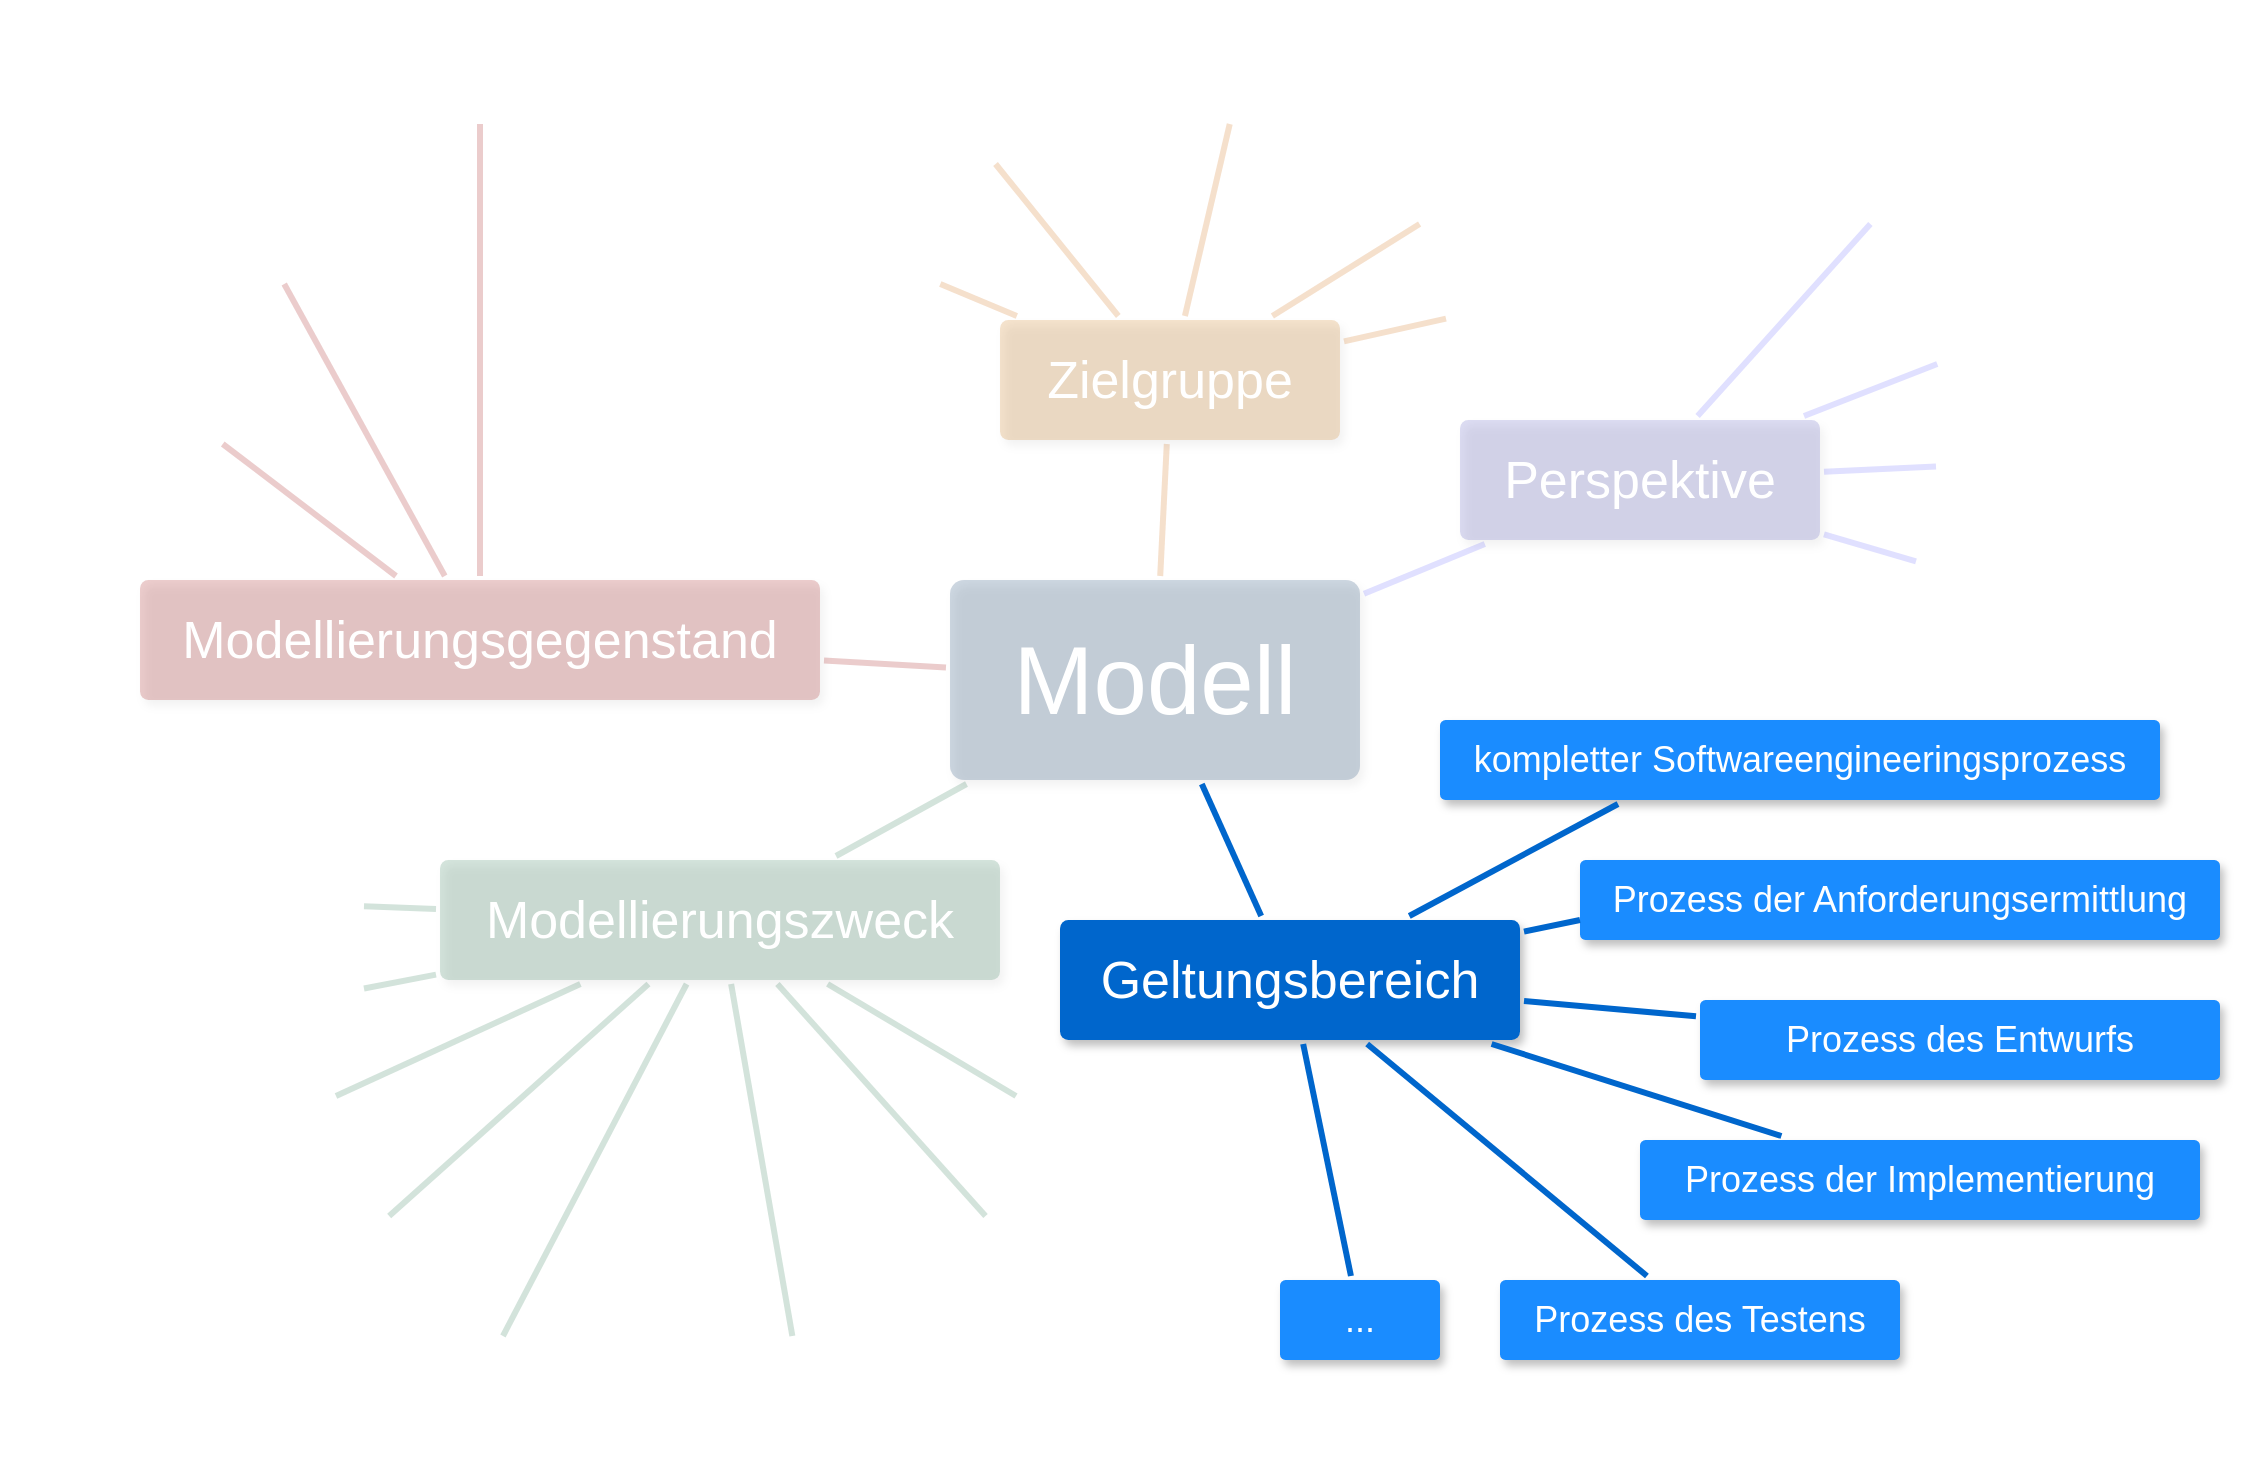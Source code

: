 <mxfile version="22.0.3" type="device">
  <diagram id="6a731a19-8d31-9384-78a2-239565b7b9f0" name="Page-1">
    <mxGraphModel dx="1615" dy="871" grid="1" gridSize="10" guides="1" tooltips="1" connect="1" arrows="1" fold="1" page="1" pageScale="1" pageWidth="1169" pageHeight="827" background="none" math="0" shadow="0">
      <root>
        <mxCell id="0" />
        <mxCell id="1" parent="0" />
        <mxCell id="1765" value="&lt;div style=&quot;font-size: 18px;&quot;&gt;Management&lt;/div&gt;" style="rounded=1;whiteSpace=wrap;html=1;shadow=1;labelBackgroundColor=none;strokeColor=none;strokeWidth=3;fillColor=#F08705;fontFamily=Helvetica;fontSize=18;fontColor=#FFFFFF;align=center;spacing=5;arcSize=7;perimeterSpacing=2;" parent="1" vertex="1">
          <mxGeometry x="555" y="40" width="130" height="40" as="geometry" />
        </mxCell>
        <mxCell id="1767" value="Entwickler" style="rounded=1;whiteSpace=wrap;html=1;shadow=1;labelBackgroundColor=none;strokeColor=none;strokeWidth=3;fillColor=#F08705;fontFamily=Helvetica;fontSize=18;fontColor=#FFFFFF;align=center;spacing=5;arcSize=7;perimeterSpacing=2;" parent="1" vertex="1">
          <mxGeometry x="425" y="60" width="110" height="40" as="geometry" />
        </mxCell>
        <mxCell id="1769" value="Kunden" style="rounded=1;whiteSpace=wrap;html=1;shadow=1;labelBackgroundColor=none;strokeColor=none;strokeWidth=3;fillColor=#F08705;fontFamily=Helvetica;fontSize=18;fontColor=#FFFFFF;align=center;spacing=5;arcSize=7;perimeterSpacing=2;" parent="1" vertex="1">
          <mxGeometry x="365" y="120" width="105" height="40" as="geometry" />
        </mxCell>
        <mxCell id="mnCScJUHg9c3yrpS6Z5W-1780" value="Tester" style="rounded=1;whiteSpace=wrap;html=1;shadow=1;labelBackgroundColor=none;strokeColor=none;strokeWidth=3;fillColor=#F08705;fontFamily=Helvetica;fontSize=18;fontColor=#FFFFFF;align=center;spacing=5;arcSize=7;perimeterSpacing=2;" parent="1" vertex="1">
          <mxGeometry x="695" y="90" width="100" height="40" as="geometry" />
        </mxCell>
        <mxCell id="mnCScJUHg9c3yrpS6Z5W-1781" value="&lt;div style=&quot;font-size: 18px;&quot;&gt;...&lt;/div&gt;" style="rounded=1;whiteSpace=wrap;html=1;shadow=1;labelBackgroundColor=none;strokeColor=none;strokeWidth=3;fillColor=#F08705;fontFamily=Helvetica;fontSize=18;fontColor=#FFFFFF;align=center;spacing=5;arcSize=7;perimeterSpacing=2;" parent="1" vertex="1">
          <mxGeometry x="725" y="150" width="80" height="40" as="geometry" />
        </mxCell>
        <mxCell id="mnCScJUHg9c3yrpS6Z5W-1803" value="Struktur" style="rounded=1;whiteSpace=wrap;html=1;shadow=1;labelBackgroundColor=none;strokeColor=none;strokeWidth=3;fillColor=#9090d5;fontFamily=Helvetica;fontSize=18;fontColor=#FFFFFF;align=center;spacing=5;arcSize=7;perimeterSpacing=2;" parent="1" vertex="1">
          <mxGeometry x="890" y="90" width="130" height="40" as="geometry" />
        </mxCell>
        <mxCell id="mnCScJUHg9c3yrpS6Z5W-1804" value="Verhalten" style="rounded=1;whiteSpace=wrap;html=1;shadow=1;labelBackgroundColor=none;strokeColor=none;strokeWidth=3;fillColor=#9090d5;fontFamily=Helvetica;fontSize=18;fontColor=#FFFFFF;align=center;spacing=5;arcSize=7;perimeterSpacing=2;" parent="1" vertex="1">
          <mxGeometry x="960" y="160" width="130" height="40" as="geometry" />
        </mxCell>
        <mxCell id="mnCScJUHg9c3yrpS6Z5W-1805" value="Interaktionen" style="rounded=1;whiteSpace=wrap;html=1;shadow=1;labelBackgroundColor=none;strokeColor=none;strokeWidth=3;fillColor=#9090d5;fontFamily=Helvetica;fontSize=18;fontColor=#FFFFFF;align=center;spacing=5;arcSize=7;perimeterSpacing=2;" parent="1" vertex="1">
          <mxGeometry x="970" y="230" width="140" height="40" as="geometry" />
        </mxCell>
        <mxCell id="mnCScJUHg9c3yrpS6Z5W-1806" value="&lt;div style=&quot;font-size: 18px;&quot;&gt;Kontext&lt;/div&gt;" style="rounded=1;whiteSpace=wrap;html=1;shadow=1;labelBackgroundColor=none;strokeColor=none;strokeWidth=3;fillColor=#9090d5;fontFamily=Helvetica;fontSize=18;fontColor=#FFFFFF;align=center;spacing=5;arcSize=7;perimeterSpacing=2;" parent="1" vertex="1">
          <mxGeometry x="960" y="300.5" width="130" height="40" as="geometry" />
        </mxCell>
        <mxCell id="mnCScJUHg9c3yrpS6Z5W-1827" value="..." style="rounded=1;whiteSpace=wrap;html=1;shadow=1;labelBackgroundColor=none;strokeColor=none;strokeWidth=3;fillColor=#39ac73;fontFamily=Helvetica;fontSize=18;fontColor=#FFFFFF;align=center;spacing=5;arcSize=7;perimeterSpacing=2;gradientColor=none;" parent="1" vertex="1">
          <mxGeometry x="505" y="570" width="80" height="40" as="geometry" />
        </mxCell>
        <mxCell id="mnCScJUHg9c3yrpS6Z5W-1842" value="Dokumentation" style="rounded=1;whiteSpace=wrap;html=1;shadow=1;labelBackgroundColor=none;strokeColor=none;strokeWidth=3;fillColor=#39ac73;fontFamily=Helvetica;fontSize=18;fontColor=#FFFFFF;align=center;spacing=5;arcSize=7;perimeterSpacing=2;horizontal=1;gradientColor=none;" parent="1" vertex="1">
          <mxGeometry x="20" y="450" width="160" height="40" as="geometry" />
        </mxCell>
        <mxCell id="mnCScJUHg9c3yrpS6Z5W-1843" value="Spezifikation" style="rounded=1;whiteSpace=wrap;html=1;shadow=1;labelBackgroundColor=none;strokeColor=none;strokeWidth=3;fillColor=#39ac73;fontFamily=Helvetica;fontSize=18;fontColor=#FFFFFF;align=center;spacing=5;arcSize=7;perimeterSpacing=2;gradientColor=none;" parent="1" vertex="1">
          <mxGeometry x="20" y="510" width="160" height="40" as="geometry" />
        </mxCell>
        <mxCell id="mnCScJUHg9c3yrpS6Z5W-1844" value="Diskussion" style="rounded=1;whiteSpace=wrap;html=1;shadow=1;labelBackgroundColor=none;strokeColor=none;strokeWidth=3;fillColor=#39ac73;fontFamily=Helvetica;fontSize=18;fontColor=#FFFFFF;align=center;spacing=5;arcSize=7;perimeterSpacing=2;gradientColor=none;" parent="1" vertex="1">
          <mxGeometry x="40" y="570" width="160" height="40" as="geometry" />
        </mxCell>
        <mxCell id="mnCScJUHg9c3yrpS6Z5W-1845" value="Simulation" style="rounded=1;whiteSpace=wrap;html=1;shadow=1;labelBackgroundColor=none;strokeColor=none;strokeWidth=3;fillColor=#39ac73;fontFamily=Helvetica;fontSize=18;fontColor=#FFFFFF;align=center;spacing=5;arcSize=7;perimeterSpacing=2;gradientColor=none;" parent="1" vertex="1">
          <mxGeometry x="90" y="630" width="160" height="40" as="geometry" />
        </mxCell>
        <mxCell id="mnCScJUHg9c3yrpS6Z5W-1846" value="Visualisierung" style="rounded=1;whiteSpace=wrap;html=1;shadow=1;labelBackgroundColor=none;strokeColor=none;strokeWidth=3;fillColor=#39ac73;fontFamily=Helvetica;fontSize=18;fontColor=#FFFFFF;align=center;spacing=5;arcSize=7;perimeterSpacing=2;gradientColor=none;" parent="1" vertex="1">
          <mxGeometry x="160" y="690" width="160" height="40" as="geometry" />
        </mxCell>
        <mxCell id="mnCScJUHg9c3yrpS6Z5W-1847" value="Prüfung" style="rounded=1;whiteSpace=wrap;html=1;shadow=1;labelBackgroundColor=none;strokeColor=none;strokeWidth=3;fillColor=#39ac73;fontFamily=Helvetica;fontSize=18;fontColor=#FFFFFF;align=center;spacing=5;arcSize=7;perimeterSpacing=2;gradientColor=none;" parent="1" vertex="1">
          <mxGeometry x="330" y="690" width="140" height="40" as="geometry" />
        </mxCell>
        <mxCell id="mnCScJUHg9c3yrpS6Z5W-1848" value="Code-Generierung" style="rounded=1;whiteSpace=wrap;html=1;shadow=1;labelBackgroundColor=none;strokeColor=none;strokeWidth=3;fillColor=#39ac73;fontFamily=Helvetica;fontSize=18;fontColor=#FFFFFF;align=center;spacing=5;arcSize=7;perimeterSpacing=2;gradientColor=none;" parent="1" vertex="1">
          <mxGeometry x="425" y="630" width="175" height="40" as="geometry" />
        </mxCell>
        <mxCell id="hOuJfEKyZB4NLuZjMy4P-1781" value="" style="rounded=0;whiteSpace=wrap;html=1;strokeColor=none;fillColor=#006666;fillOpacity=20;" parent="1" vertex="1">
          <mxGeometry y="180" width="170" height="80" as="geometry" />
        </mxCell>
        <mxCell id="mnCScJUHg9c3yrpS6Z5W-1839" value="Softwareentwicklungsprozess" style="rounded=1;whiteSpace=wrap;html=1;shadow=1;labelBackgroundColor=none;strokeColor=none;strokeWidth=3;fillColor=#CC0000;fontFamily=Helvetica;fontSize=18;fontColor=#FFFFFF;align=center;spacing=5;fontStyle=0;arcSize=7;perimeterSpacing=2;" parent="1" vertex="1">
          <mxGeometry x="95" y="40" width="290" height="40" as="geometry" />
        </mxCell>
        <mxCell id="mnCScJUHg9c3yrpS6Z5W-1840" value="Softwareprodukt" style="rounded=1;whiteSpace=wrap;html=1;shadow=1;labelBackgroundColor=none;strokeColor=none;strokeWidth=3;fillColor=#CC0000;fontFamily=Helvetica;fontSize=18;fontColor=#FFFFFF;align=center;spacing=5;fontStyle=0;arcSize=7;perimeterSpacing=2;" parent="1" vertex="1">
          <mxGeometry x="40" y="120" width="180" height="40" as="geometry" />
        </mxCell>
        <mxCell id="mnCScJUHg9c3yrpS6Z5W-1841" value="Realwelt" style="rounded=1;whiteSpace=wrap;html=1;shadow=1;labelBackgroundColor=none;strokeColor=none;strokeWidth=3;fillColor=#CC0000;fontFamily=Helvetica;fontSize=18;fontColor=#FFFFFF;align=center;spacing=5;fontStyle=0;arcSize=7;perimeterSpacing=2;" parent="1" vertex="1">
          <mxGeometry x="20" y="200" width="125" height="40" as="geometry" />
        </mxCell>
        <mxCell id="hOuJfEKyZB4NLuZjMy4P-1779" value="" style="rounded=0;whiteSpace=wrap;html=1;strokeColor=none;fillColor=default;" parent="1" vertex="1">
          <mxGeometry y="20" width="1130" height="730" as="geometry" />
        </mxCell>
        <mxCell id="1772" value="Prozess der Implementierung" style="rounded=1;whiteSpace=wrap;html=1;shadow=1;labelBackgroundColor=none;strokeColor=none;strokeWidth=3;fillColor=#1a8cff;fontFamily=Helvetica;fontSize=18;fontColor=#FFFFFF;align=center;spacing=5;fontStyle=0;arcSize=7;perimeterSpacing=2;gradientColor=none;gradientDirection=south;fillStyle=auto;" parent="1" vertex="1">
          <mxGeometry x="820" y="590" width="280" height="40" as="geometry" />
        </mxCell>
        <mxCell id="1774" value="Prozess des Entwurfs" style="rounded=1;whiteSpace=wrap;html=1;shadow=1;labelBackgroundColor=none;strokeColor=none;strokeWidth=3;fillColor=#1a8cff;fontFamily=Helvetica;fontSize=18;fontColor=#FFFFFF;align=center;spacing=5;fontStyle=0;arcSize=7;perimeterSpacing=2;gradientColor=none;gradientDirection=south;fillStyle=auto;" parent="1" vertex="1">
          <mxGeometry x="850" y="520" width="260" height="40" as="geometry" />
        </mxCell>
        <mxCell id="1776" value="Prozess der Anforderungsermittlung" style="rounded=1;whiteSpace=wrap;html=1;shadow=1;labelBackgroundColor=none;strokeColor=none;strokeWidth=3;fillColor=#1a8cff;fontFamily=Helvetica;fontSize=18;fontColor=#FFFFFF;align=center;spacing=5;fontStyle=0;arcSize=7;perimeterSpacing=2;gradientColor=none;gradientDirection=south;fillStyle=auto;" parent="1" vertex="1">
          <mxGeometry x="790" y="450" width="320" height="40" as="geometry" />
        </mxCell>
        <mxCell id="1778" value="kompletter Softwareengineeringsprozess" style="rounded=1;whiteSpace=wrap;html=1;shadow=1;labelBackgroundColor=none;strokeColor=none;strokeWidth=3;fillColor=#1a8cff;fontFamily=Helvetica;fontSize=18;fontColor=#FFFFFF;align=center;spacing=5;fontStyle=0;arcSize=7;perimeterSpacing=2;gradientColor=none;gradientDirection=south;fillStyle=auto;" parent="1" vertex="1">
          <mxGeometry x="720" y="380" width="360" height="40" as="geometry" />
        </mxCell>
        <mxCell id="mnCScJUHg9c3yrpS6Z5W-1790" value="Prozess des Testens" style="rounded=1;whiteSpace=wrap;html=1;shadow=1;labelBackgroundColor=none;strokeColor=none;strokeWidth=3;fillColor=#1a8cff;fontFamily=Helvetica;fontSize=18;fontColor=#FFFFFF;align=center;spacing=5;fontStyle=0;arcSize=7;perimeterSpacing=2;gradientColor=none;gradientDirection=south;fillStyle=auto;" parent="1" vertex="1">
          <mxGeometry x="750" y="660" width="200" height="40" as="geometry" />
        </mxCell>
        <mxCell id="mnCScJUHg9c3yrpS6Z5W-1792" value="..." style="rounded=1;whiteSpace=wrap;html=1;shadow=1;labelBackgroundColor=none;strokeColor=none;strokeWidth=3;fillColor=#1a8cff;fontFamily=Helvetica;fontSize=18;fontColor=#FFFFFF;align=center;spacing=5;fontStyle=0;arcSize=7;perimeterSpacing=2;gradientColor=none;gradientDirection=south;fillStyle=auto;" parent="1" vertex="1">
          <mxGeometry x="640" y="660" width="80" height="40" as="geometry" />
        </mxCell>
        <mxCell id="1745" value="" style="rounded=0;jumpStyle=none;html=1;shadow=0;labelBackgroundColor=none;startArrow=none;startFill=0;endArrow=none;endFill=0;jettySize=auto;orthogonalLoop=1;strokeColor=#CC6600;strokeWidth=3;fontFamily=Helvetica;fontSize=16;fontColor=#23445D;spacing=5;opacity=20;" parent="1" source="1749" target="1764" edge="1">
          <mxGeometry relative="1" as="geometry" />
        </mxCell>
        <mxCell id="1747" value="" style="edgeStyle=none;rounded=0;jumpStyle=none;html=1;shadow=0;labelBackgroundColor=none;startArrow=none;startFill=0;endArrow=none;endFill=0;jettySize=auto;orthogonalLoop=1;strokeColor=#26734D;strokeWidth=3;fontFamily=Helvetica;fontSize=16;fontColor=#23445D;spacing=5;opacity=20;" parent="1" source="1749" target="mnCScJUHg9c3yrpS6Z5W-1833" edge="1">
          <mxGeometry relative="1" as="geometry">
            <mxPoint x="469.333" y="448" as="targetPoint" />
          </mxGeometry>
        </mxCell>
        <mxCell id="1748" value="" style="rounded=0;jumpStyle=none;html=1;shadow=0;labelBackgroundColor=none;startArrow=none;startFill=0;endArrow=none;endFill=0;jettySize=auto;orthogonalLoop=1;strokeColor=#990000;strokeWidth=3;fontFamily=Helvetica;fontSize=16;fontColor=#23445D;spacing=5;opacity=20;" parent="1" source="1749" target="1753" edge="1">
          <mxGeometry relative="1" as="geometry" />
        </mxCell>
        <mxCell id="mnCScJUHg9c3yrpS6Z5W-1814" style="sketch=0;orthogonalLoop=1;jettySize=auto;html=1;shadow=0;strokeColor=#6666FF;strokeWidth=3;fontSize=26;endArrow=none;endFill=0;opacity=20;" parent="1" source="1749" target="mnCScJUHg9c3yrpS6Z5W-1802" edge="1">
          <mxGeometry relative="1" as="geometry" />
        </mxCell>
        <mxCell id="1749" value="&lt;div style=&quot;font-size: 48px;&quot;&gt;&lt;font style=&quot;font-size: 48px;&quot;&gt;&lt;font style=&quot;font-size: 48px;&quot;&gt;&lt;font style=&quot;font-size: 48px;&quot;&gt;&lt;font style=&quot;font-size: 48px;&quot;&gt;&lt;font style=&quot;font-size: 48px;&quot;&gt;&lt;font style=&quot;font-size: 48px;&quot;&gt;&lt;font style=&quot;font-size: 48px;&quot;&gt;&lt;font style=&quot;font-size: 48px;&quot;&gt;&lt;font style=&quot;font-size: 48px;&quot;&gt;&lt;font style=&quot;font-size: 48px;&quot;&gt;Modell&lt;/font&gt;&lt;/font&gt;&lt;/font&gt;&lt;/font&gt;&lt;/font&gt;&lt;/font&gt;&lt;/font&gt;&lt;/font&gt;&lt;/font&gt;&lt;/font&gt;&lt;/div&gt;" style="rounded=1;whiteSpace=wrap;html=1;shadow=1;labelBackgroundColor=none;strokeColor=none;strokeWidth=3;fillColor=#003366;fontFamily=Helvetica;fontSize=48;fontColor=#FFFFFF;align=center;fontStyle=0;spacing=5;arcSize=7;perimeterSpacing=2;opacity=20;" parent="1" vertex="1">
          <mxGeometry x="475" y="310" width="205" height="100" as="geometry" />
        </mxCell>
        <mxCell id="1750" value="" style="rounded=1;jumpStyle=none;html=1;shadow=0;labelBackgroundColor=none;startArrow=none;startFill=0;jettySize=auto;orthogonalLoop=1;strokeColor=#990000;strokeWidth=3;fontFamily=Helvetica;fontSize=14;fontColor=#FFFFFF;spacing=5;fontStyle=1;fillColor=#b0e3e6;endArrow=none;endFill=0;opacity=20;" parent="1" source="1753" target="mnCScJUHg9c3yrpS6Z5W-1839" edge="1">
          <mxGeometry relative="1" as="geometry">
            <mxPoint x="257.594" y="62.0" as="targetPoint" />
          </mxGeometry>
        </mxCell>
        <mxCell id="1757" value="" style="rounded=0;jumpStyle=none;html=1;shadow=0;labelBackgroundColor=none;startArrow=none;startFill=0;endArrow=none;endFill=0;jettySize=auto;orthogonalLoop=1;strokeColor=#26734D;strokeWidth=3;fontFamily=Helvetica;fontSize=14;fontColor=#FFFFFF;spacing=5;opacity=20;" parent="1" source="mnCScJUHg9c3yrpS6Z5W-1833" target="mnCScJUHg9c3yrpS6Z5W-1842" edge="1">
          <mxGeometry relative="1" as="geometry">
            <mxPoint x="338" y="472.114" as="sourcePoint" />
            <mxPoint x="206.744" y="416" as="targetPoint" />
          </mxGeometry>
        </mxCell>
        <mxCell id="1758" value="" style="rounded=0;jumpStyle=none;html=1;shadow=0;labelBackgroundColor=none;startArrow=none;startFill=0;endArrow=none;endFill=0;jettySize=auto;orthogonalLoop=1;strokeColor=#26734D;strokeWidth=3;fontFamily=Helvetica;fontSize=14;fontColor=#FFFFFF;spacing=5;opacity=20;" parent="1" source="mnCScJUHg9c3yrpS6Z5W-1833" target="mnCScJUHg9c3yrpS6Z5W-1843" edge="1">
          <mxGeometry relative="1" as="geometry">
            <mxPoint x="338" y="490.824" as="sourcePoint" />
            <mxPoint x="182" y="464.97" as="targetPoint" />
          </mxGeometry>
        </mxCell>
        <mxCell id="1759" value="" style="rounded=0;jumpStyle=none;html=1;shadow=0;labelBackgroundColor=none;startArrow=none;startFill=0;endArrow=none;endFill=0;jettySize=auto;orthogonalLoop=1;strokeColor=#26734D;strokeWidth=3;fontFamily=Helvetica;fontSize=14;fontColor=#FFFFFF;spacing=5;opacity=20;" parent="1" source="mnCScJUHg9c3yrpS6Z5W-1833" target="mnCScJUHg9c3yrpS6Z5W-1844" edge="1">
          <mxGeometry relative="1" as="geometry">
            <mxPoint x="338" y="511.138" as="sourcePoint" />
          </mxGeometry>
        </mxCell>
        <mxCell id="1764" value="Zielgruppe" style="rounded=1;whiteSpace=wrap;html=1;shadow=1;labelBackgroundColor=none;strokeColor=none;strokeWidth=3;fillColor=#c87004;fontFamily=Helvetica;fontSize=26;fontColor=#FFFFFF;align=center;spacing=5;fontStyle=0;arcSize=7;perimeterSpacing=2;opacity=20;" parent="1" vertex="1">
          <mxGeometry x="500" y="180" width="170" height="60" as="geometry" />
        </mxCell>
        <mxCell id="1771" value="Geltungsbereich" style="rounded=1;whiteSpace=wrap;html=1;shadow=1;labelBackgroundColor=none;strokeColor=none;strokeWidth=3;fillColor=#0066CC;fontFamily=Helvetica;fontSize=26;fontColor=#FFFFFF;align=center;spacing=5;fontStyle=0;arcSize=7;perimeterSpacing=2;" parent="1" vertex="1">
          <mxGeometry x="530" y="480" width="230" height="60" as="geometry" />
        </mxCell>
        <mxCell id="1773" value="" style="edgeStyle=none;rounded=1;jumpStyle=none;html=1;shadow=0;labelBackgroundColor=none;startArrow=none;startFill=0;jettySize=auto;orthogonalLoop=1;strokeColor=#0066CC;strokeWidth=3;fontFamily=Helvetica;fontSize=14;fontColor=#FFFFFF;spacing=5;fontStyle=1;fillColor=#b0e3e6;endArrow=none;endFill=0;" parent="1" source="1771" target="1772" edge="1">
          <mxGeometry relative="1" as="geometry" />
        </mxCell>
        <mxCell id="1775" value="" style="edgeStyle=none;rounded=1;jumpStyle=none;html=1;shadow=0;labelBackgroundColor=none;startArrow=none;startFill=0;jettySize=auto;orthogonalLoop=1;strokeColor=#0066CC;strokeWidth=3;fontFamily=Helvetica;fontSize=14;fontColor=#FFFFFF;spacing=5;fontStyle=1;fillColor=#b0e3e6;endArrow=none;endFill=0;" parent="1" source="1771" target="1774" edge="1">
          <mxGeometry relative="1" as="geometry" />
        </mxCell>
        <mxCell id="1777" value="" style="edgeStyle=none;rounded=1;jumpStyle=none;html=1;shadow=0;labelBackgroundColor=none;startArrow=none;startFill=0;jettySize=auto;orthogonalLoop=1;strokeColor=#0066CC;strokeWidth=3;fontFamily=Helvetica;fontSize=14;fontColor=#FFFFFF;spacing=5;fontStyle=1;fillColor=#b0e3e6;endArrow=none;endFill=0;" parent="1" source="1771" edge="1">
          <mxGeometry relative="1" as="geometry">
            <mxPoint x="790" y="480" as="targetPoint" />
          </mxGeometry>
        </mxCell>
        <mxCell id="mnCScJUHg9c3yrpS6Z5W-1791" value="" style="edgeStyle=none;rounded=1;jumpStyle=none;html=1;shadow=0;labelBackgroundColor=none;startArrow=none;startFill=0;jettySize=auto;orthogonalLoop=1;strokeColor=#0066CC;strokeWidth=3;fontFamily=Helvetica;fontSize=14;fontColor=#FFFFFF;spacing=5;fontStyle=1;fillColor=#b0e3e6;endArrow=none;endFill=0;" parent="1" source="1771" target="mnCScJUHg9c3yrpS6Z5W-1790" edge="1">
          <mxGeometry relative="1" as="geometry">
            <mxPoint x="782" y="593" as="sourcePoint" />
          </mxGeometry>
        </mxCell>
        <mxCell id="mnCScJUHg9c3yrpS6Z5W-1793" value="" style="edgeStyle=none;rounded=1;jumpStyle=none;html=1;shadow=0;labelBackgroundColor=none;startArrow=none;startFill=0;jettySize=auto;orthogonalLoop=1;strokeColor=#0066CC;strokeWidth=3;fontFamily=Helvetica;fontSize=14;fontColor=#FFFFFF;spacing=5;fontStyle=1;fillColor=#b0e3e6;endArrow=none;endFill=0;" parent="1" source="1771" target="mnCScJUHg9c3yrpS6Z5W-1792" edge="1">
          <mxGeometry relative="1" as="geometry">
            <mxPoint x="750" y="663" as="sourcePoint" />
          </mxGeometry>
        </mxCell>
        <mxCell id="mnCScJUHg9c3yrpS6Z5W-1795" value="" style="endArrow=none;html=1;shadow=0;sketch=0;strokeColor=#CC6600;strokeWidth=3;fontSize=26;opacity=20;" parent="1" source="1764" target="1769" edge="1">
          <mxGeometry width="50" height="50" relative="1" as="geometry">
            <mxPoint x="380" y="-80" as="sourcePoint" />
            <mxPoint x="420" y="-20" as="targetPoint" />
          </mxGeometry>
        </mxCell>
        <mxCell id="mnCScJUHg9c3yrpS6Z5W-1796" value="" style="endArrow=none;html=1;shadow=0;sketch=0;strokeColor=#CC6600;strokeWidth=3;fontSize=26;opacity=20;" parent="1" source="1764" target="1767" edge="1">
          <mxGeometry width="50" height="50" relative="1" as="geometry">
            <mxPoint x="456" y="98" as="sourcePoint" />
            <mxPoint x="608" y="-90" as="targetPoint" />
          </mxGeometry>
        </mxCell>
        <mxCell id="mnCScJUHg9c3yrpS6Z5W-1797" value="" style="endArrow=none;html=1;shadow=0;sketch=0;strokeColor=#CC6600;strokeWidth=3;fontSize=26;opacity=20;" parent="1" source="1764" target="1765" edge="1">
          <mxGeometry width="50" height="50" relative="1" as="geometry">
            <mxPoint x="466" y="108" as="sourcePoint" />
            <mxPoint x="618" y="-80" as="targetPoint" />
          </mxGeometry>
        </mxCell>
        <mxCell id="mnCScJUHg9c3yrpS6Z5W-1798" value="" style="endArrow=none;html=1;shadow=0;sketch=0;strokeColor=#CC6600;strokeWidth=3;fontSize=26;opacity=20;" parent="1" source="1764" target="mnCScJUHg9c3yrpS6Z5W-1780" edge="1">
          <mxGeometry width="50" height="50" relative="1" as="geometry">
            <mxPoint x="476" y="118" as="sourcePoint" />
            <mxPoint x="628" y="-70" as="targetPoint" />
          </mxGeometry>
        </mxCell>
        <mxCell id="mnCScJUHg9c3yrpS6Z5W-1799" value="" style="endArrow=none;html=1;shadow=0;sketch=0;strokeColor=#CC6600;strokeWidth=3;fontSize=26;opacity=20;" parent="1" source="1764" target="mnCScJUHg9c3yrpS6Z5W-1781" edge="1">
          <mxGeometry width="50" height="50" relative="1" as="geometry">
            <mxPoint x="486" y="128" as="sourcePoint" />
            <mxPoint x="638" y="-60" as="targetPoint" />
          </mxGeometry>
        </mxCell>
        <mxCell id="mnCScJUHg9c3yrpS6Z5W-1809" style="sketch=0;orthogonalLoop=1;jettySize=auto;html=1;shadow=0;strokeColor=#6666FF;strokeWidth=3;fontSize=26;endArrow=none;endFill=0;opacity=20;" parent="1" source="mnCScJUHg9c3yrpS6Z5W-1802" target="mnCScJUHg9c3yrpS6Z5W-1803" edge="1">
          <mxGeometry relative="1" as="geometry" />
        </mxCell>
        <mxCell id="mnCScJUHg9c3yrpS6Z5W-1811" style="sketch=0;orthogonalLoop=1;jettySize=auto;html=1;shadow=0;strokeColor=#6666FF;strokeWidth=3;fontSize=26;endArrow=none;endFill=0;opacity=20;" parent="1" source="mnCScJUHg9c3yrpS6Z5W-1802" target="mnCScJUHg9c3yrpS6Z5W-1804" edge="1">
          <mxGeometry relative="1" as="geometry" />
        </mxCell>
        <mxCell id="mnCScJUHg9c3yrpS6Z5W-1812" style="sketch=0;orthogonalLoop=1;jettySize=auto;html=1;shadow=0;strokeColor=#6666FF;strokeWidth=3;fontSize=26;endArrow=none;endFill=0;opacity=20;" parent="1" source="mnCScJUHg9c3yrpS6Z5W-1802" target="mnCScJUHg9c3yrpS6Z5W-1805" edge="1">
          <mxGeometry relative="1" as="geometry" />
        </mxCell>
        <mxCell id="mnCScJUHg9c3yrpS6Z5W-1813" style="sketch=0;orthogonalLoop=1;jettySize=auto;html=1;shadow=0;strokeColor=#6666FF;strokeWidth=3;fontSize=26;endArrow=none;endFill=0;opacity=20;" parent="1" source="mnCScJUHg9c3yrpS6Z5W-1802" target="mnCScJUHg9c3yrpS6Z5W-1806" edge="1">
          <mxGeometry relative="1" as="geometry" />
        </mxCell>
        <mxCell id="mnCScJUHg9c3yrpS6Z5W-1802" value="Perspektive" style="rounded=1;whiteSpace=wrap;html=1;shadow=1;labelBackgroundColor=none;strokeColor=none;strokeWidth=3;fillColor=#4A4ABA;fontFamily=Helvetica;fontSize=26;fontColor=#FFFFFF;align=center;spacing=5;fontStyle=0;arcSize=7;perimeterSpacing=2;opacity=20;" parent="1" vertex="1">
          <mxGeometry x="730" y="230" width="180" height="60" as="geometry" />
        </mxCell>
        <mxCell id="mnCScJUHg9c3yrpS6Z5W-1816" value="" style="edgeStyle=none;rounded=1;jumpStyle=none;html=1;shadow=0;labelBackgroundColor=none;startArrow=none;startFill=0;jettySize=auto;orthogonalLoop=1;strokeColor=#0066CC;strokeWidth=3;fontFamily=Helvetica;fontSize=14;fontColor=#FFFFFF;spacing=5;fontStyle=1;fillColor=#b0e3e6;endArrow=none;endFill=0;entryX=0.25;entryY=1;entryDx=0;entryDy=0;" parent="1" source="1771" target="1778" edge="1">
          <mxGeometry relative="1" as="geometry">
            <mxPoint x="713" y="480" as="sourcePoint" />
            <mxPoint x="850" y="430" as="targetPoint" />
          </mxGeometry>
        </mxCell>
        <mxCell id="mnCScJUHg9c3yrpS6Z5W-1818" value="" style="rounded=0;jumpStyle=none;html=1;shadow=0;labelBackgroundColor=none;startArrow=none;startFill=0;endArrow=none;endFill=0;jettySize=auto;orthogonalLoop=1;strokeColor=#26734D;strokeWidth=3;fontFamily=Helvetica;fontSize=14;fontColor=#FFFFFF;spacing=5;opacity=20;" parent="1" source="mnCScJUHg9c3yrpS6Z5W-1833" target="mnCScJUHg9c3yrpS6Z5W-1845" edge="1">
          <mxGeometry relative="1" as="geometry">
            <mxPoint x="373.529" y="512.0" as="sourcePoint" />
          </mxGeometry>
        </mxCell>
        <mxCell id="mnCScJUHg9c3yrpS6Z5W-1820" value="" style="rounded=0;jumpStyle=none;html=1;shadow=0;labelBackgroundColor=none;startArrow=none;startFill=0;endArrow=none;endFill=0;jettySize=auto;orthogonalLoop=1;strokeColor=#26734D;strokeWidth=3;fontFamily=Helvetica;fontSize=14;fontColor=#FFFFFF;spacing=5;opacity=20;" parent="1" source="mnCScJUHg9c3yrpS6Z5W-1833" target="mnCScJUHg9c3yrpS6Z5W-1846" edge="1">
          <mxGeometry relative="1" as="geometry">
            <mxPoint x="400.783" y="512.0" as="sourcePoint" />
          </mxGeometry>
        </mxCell>
        <mxCell id="mnCScJUHg9c3yrpS6Z5W-1828" value="" style="rounded=0;jumpStyle=none;html=1;shadow=0;labelBackgroundColor=none;startArrow=none;startFill=0;endArrow=none;endFill=0;jettySize=auto;orthogonalLoop=1;strokeColor=#26734D;strokeWidth=3;fontFamily=Helvetica;fontSize=14;fontColor=#FFFFFF;spacing=5;opacity=20;" parent="1" source="mnCScJUHg9c3yrpS6Z5W-1833" target="mnCScJUHg9c3yrpS6Z5W-1847" edge="1">
          <mxGeometry relative="1" as="geometry">
            <mxPoint x="424.667" y="512.0" as="sourcePoint" />
            <mxPoint x="158" y="654" as="targetPoint" />
          </mxGeometry>
        </mxCell>
        <mxCell id="mnCScJUHg9c3yrpS6Z5W-1829" value="" style="rounded=0;jumpStyle=none;html=1;shadow=0;labelBackgroundColor=none;startArrow=none;startFill=0;endArrow=none;endFill=0;jettySize=auto;orthogonalLoop=1;strokeColor=#26734D;strokeWidth=3;fontFamily=Helvetica;fontSize=14;fontColor=#FFFFFF;spacing=5;opacity=20;" parent="1" source="mnCScJUHg9c3yrpS6Z5W-1833" target="mnCScJUHg9c3yrpS6Z5W-1848" edge="1">
          <mxGeometry relative="1" as="geometry">
            <mxPoint x="445.529" y="512.0" as="sourcePoint" />
            <mxPoint x="168" y="664" as="targetPoint" />
          </mxGeometry>
        </mxCell>
        <mxCell id="mnCScJUHg9c3yrpS6Z5W-1830" value="" style="rounded=0;jumpStyle=none;html=1;shadow=0;labelBackgroundColor=none;startArrow=none;startFill=0;endArrow=none;endFill=0;jettySize=auto;orthogonalLoop=1;strokeColor=#26734D;strokeWidth=3;fontFamily=Helvetica;fontSize=14;fontColor=#FFFFFF;spacing=5;opacity=20;" parent="1" source="mnCScJUHg9c3yrpS6Z5W-1833" target="mnCScJUHg9c3yrpS6Z5W-1827" edge="1">
          <mxGeometry relative="1" as="geometry">
            <mxPoint x="463.455" y="512.0" as="sourcePoint" />
            <mxPoint x="178" y="674" as="targetPoint" />
          </mxGeometry>
        </mxCell>
        <mxCell id="mnCScJUHg9c3yrpS6Z5W-1833" value="Modellierungszweck" style="rounded=1;whiteSpace=wrap;html=1;shadow=1;labelBackgroundColor=none;strokeColor=none;strokeWidth=3;fillColor=#26734D;fontFamily=Helvetica;fontSize=26;fontColor=#ffffff;align=center;spacing=5;fontStyle=0;arcSize=7;perimeterSpacing=2;opacity=20;" parent="1" vertex="1">
          <mxGeometry x="220" y="450" width="280" height="60" as="geometry" />
        </mxCell>
        <mxCell id="mnCScJUHg9c3yrpS6Z5W-1838" value="" style="edgeStyle=none;rounded=1;jumpStyle=none;html=1;shadow=0;labelBackgroundColor=none;startArrow=none;startFill=0;jettySize=auto;orthogonalLoop=1;strokeColor=#0066CC;strokeWidth=3;fontFamily=Helvetica;fontSize=14;fontColor=#FFFFFF;spacing=5;fontStyle=1;fillColor=#b0e3e6;endArrow=none;endFill=0;" parent="1" source="1749" target="1771" edge="1">
          <mxGeometry relative="1" as="geometry">
            <mxPoint x="810" y="410" as="sourcePoint" />
            <mxPoint x="856" y="410" as="targetPoint" />
          </mxGeometry>
        </mxCell>
        <mxCell id="1753" value="Modellierungsgegenstand" style="rounded=1;whiteSpace=wrap;html=1;shadow=1;labelBackgroundColor=none;strokeColor=none;strokeWidth=3;fillColor=#990000;fontFamily=Helvetica;fontSize=26;fontColor=#FFFFFF;align=center;spacing=5;fontStyle=0;arcSize=7;perimeterSpacing=2;opacity=20;" parent="1" vertex="1">
          <mxGeometry x="70" y="310" width="340" height="60" as="geometry" />
        </mxCell>
        <mxCell id="1752" value="" style="rounded=1;jumpStyle=none;html=1;shadow=0;labelBackgroundColor=none;startArrow=none;startFill=0;jettySize=auto;orthogonalLoop=1;strokeColor=#990000;strokeWidth=3;fontFamily=Helvetica;fontSize=14;fontColor=#FFFFFF;spacing=5;fontStyle=1;fillColor=#b0e3e6;endArrow=none;endFill=0;opacity=20;" parent="1" source="1753" target="mnCScJUHg9c3yrpS6Z5W-1841" edge="1">
          <mxGeometry relative="1" as="geometry">
            <mxPoint x="124.036" y="201.75" as="targetPoint" />
          </mxGeometry>
        </mxCell>
        <mxCell id="1751" value="" style="rounded=1;jumpStyle=none;html=1;shadow=0;labelBackgroundColor=none;startArrow=none;startFill=0;jettySize=auto;orthogonalLoop=1;strokeColor=#990000;strokeWidth=3;fontFamily=Helvetica;fontSize=14;fontColor=#FFFFFF;spacing=5;fontStyle=1;fillColor=#b0e3e6;endArrow=none;endFill=0;opacity=20;" parent="1" source="1753" target="mnCScJUHg9c3yrpS6Z5W-1840" edge="1">
          <mxGeometry relative="1" as="geometry">
            <mxPoint x="179.4" y="132.0" as="targetPoint" />
          </mxGeometry>
        </mxCell>
      </root>
    </mxGraphModel>
  </diagram>
</mxfile>
